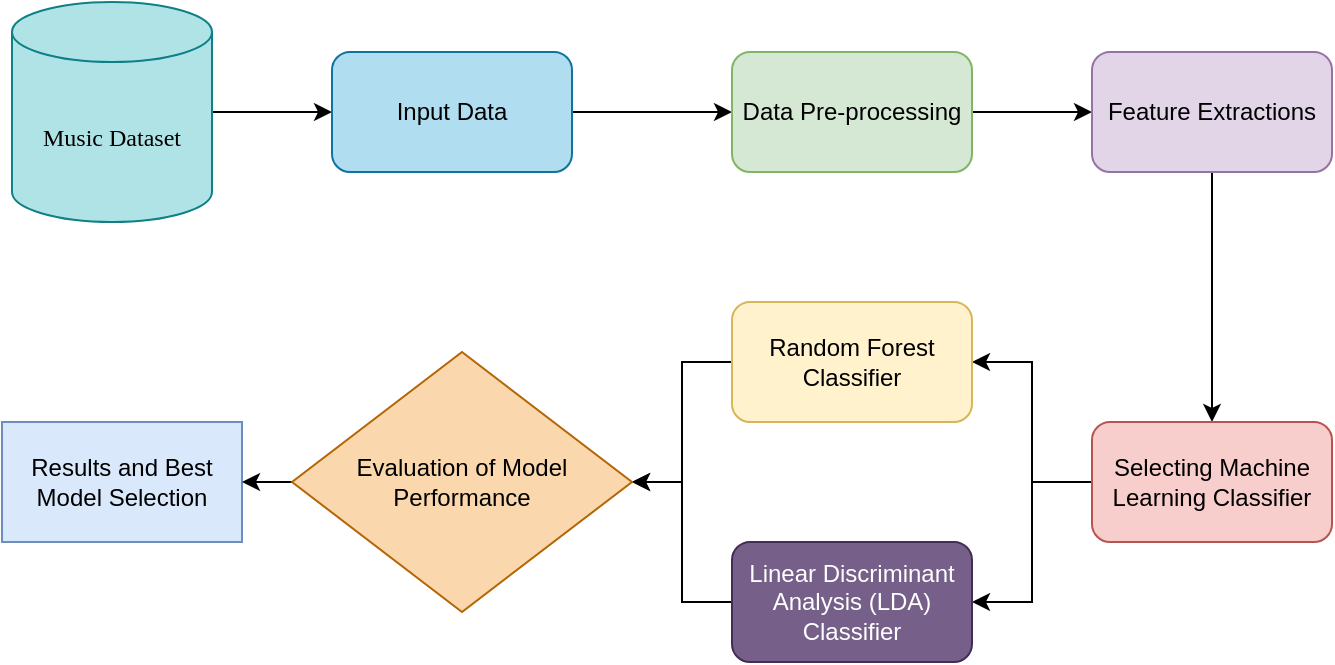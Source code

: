 <mxfile version="21.1.8" type="github">
  <diagram name="Page-1" id="KCYgNrp8mzLGK3hBjVOz">
    <mxGraphModel dx="1000" dy="646" grid="1" gridSize="10" guides="1" tooltips="1" connect="1" arrows="1" fold="1" page="1" pageScale="1" pageWidth="850" pageHeight="1100" math="0" shadow="0">
      <root>
        <mxCell id="0" />
        <mxCell id="1" parent="0" />
        <mxCell id="YtpAy4mG23N0Q5VTQB2m-3" style="edgeStyle=orthogonalEdgeStyle;rounded=0;orthogonalLoop=1;jettySize=auto;html=1;exitX=1;exitY=0.5;exitDx=0;exitDy=0;exitPerimeter=0;entryX=0;entryY=0.5;entryDx=0;entryDy=0;" edge="1" parent="1" source="YtpAy4mG23N0Q5VTQB2m-1" target="YtpAy4mG23N0Q5VTQB2m-2">
          <mxGeometry relative="1" as="geometry" />
        </mxCell>
        <mxCell id="YtpAy4mG23N0Q5VTQB2m-1" value="&lt;font face=&quot;Times New Roman&quot;&gt;Music Dataset&lt;/font&gt;" style="shape=cylinder3;whiteSpace=wrap;html=1;boundedLbl=1;backgroundOutline=1;size=15;fillColor=#b0e3e6;strokeColor=#0e8088;" vertex="1" parent="1">
          <mxGeometry x="30" y="60" width="100" height="110" as="geometry" />
        </mxCell>
        <mxCell id="YtpAy4mG23N0Q5VTQB2m-10" style="edgeStyle=orthogonalEdgeStyle;rounded=0;orthogonalLoop=1;jettySize=auto;html=1;exitX=1;exitY=0.5;exitDx=0;exitDy=0;entryX=0;entryY=0.5;entryDx=0;entryDy=0;" edge="1" parent="1" source="YtpAy4mG23N0Q5VTQB2m-2" target="YtpAy4mG23N0Q5VTQB2m-7">
          <mxGeometry relative="1" as="geometry" />
        </mxCell>
        <mxCell id="YtpAy4mG23N0Q5VTQB2m-2" value="Input Data" style="rounded=1;whiteSpace=wrap;html=1;fillColor=#b1ddf0;strokeColor=#10739e;" vertex="1" parent="1">
          <mxGeometry x="190" y="85" width="120" height="60" as="geometry" />
        </mxCell>
        <mxCell id="YtpAy4mG23N0Q5VTQB2m-11" style="edgeStyle=orthogonalEdgeStyle;rounded=0;orthogonalLoop=1;jettySize=auto;html=1;exitX=1;exitY=0.5;exitDx=0;exitDy=0;entryX=0;entryY=0.5;entryDx=0;entryDy=0;" edge="1" parent="1" source="YtpAy4mG23N0Q5VTQB2m-7" target="YtpAy4mG23N0Q5VTQB2m-8">
          <mxGeometry relative="1" as="geometry" />
        </mxCell>
        <mxCell id="YtpAy4mG23N0Q5VTQB2m-7" value="Data Pre-processing" style="rounded=1;whiteSpace=wrap;html=1;fillColor=#d5e8d4;strokeColor=#82b366;" vertex="1" parent="1">
          <mxGeometry x="390" y="85" width="120" height="60" as="geometry" />
        </mxCell>
        <mxCell id="YtpAy4mG23N0Q5VTQB2m-12" style="edgeStyle=orthogonalEdgeStyle;rounded=0;orthogonalLoop=1;jettySize=auto;html=1;exitX=0.5;exitY=1;exitDx=0;exitDy=0;entryX=0.5;entryY=0;entryDx=0;entryDy=0;" edge="1" parent="1" source="YtpAy4mG23N0Q5VTQB2m-8" target="YtpAy4mG23N0Q5VTQB2m-9">
          <mxGeometry relative="1" as="geometry" />
        </mxCell>
        <mxCell id="YtpAy4mG23N0Q5VTQB2m-8" value="Feature Extractions" style="rounded=1;whiteSpace=wrap;html=1;fillColor=#e1d5e7;strokeColor=#9673a6;" vertex="1" parent="1">
          <mxGeometry x="570" y="85" width="120" height="60" as="geometry" />
        </mxCell>
        <mxCell id="YtpAy4mG23N0Q5VTQB2m-15" style="edgeStyle=orthogonalEdgeStyle;rounded=0;orthogonalLoop=1;jettySize=auto;html=1;entryX=1;entryY=0.5;entryDx=0;entryDy=0;" edge="1" parent="1" source="YtpAy4mG23N0Q5VTQB2m-9" target="YtpAy4mG23N0Q5VTQB2m-13">
          <mxGeometry relative="1" as="geometry" />
        </mxCell>
        <mxCell id="YtpAy4mG23N0Q5VTQB2m-16" style="edgeStyle=orthogonalEdgeStyle;rounded=0;orthogonalLoop=1;jettySize=auto;html=1;entryX=1;entryY=0.5;entryDx=0;entryDy=0;" edge="1" parent="1" source="YtpAy4mG23N0Q5VTQB2m-9" target="YtpAy4mG23N0Q5VTQB2m-14">
          <mxGeometry relative="1" as="geometry" />
        </mxCell>
        <mxCell id="YtpAy4mG23N0Q5VTQB2m-9" value="Selecting Machine Learning Classifier" style="rounded=1;whiteSpace=wrap;html=1;fillColor=#f8cecc;strokeColor=#b85450;" vertex="1" parent="1">
          <mxGeometry x="570" y="270" width="120" height="60" as="geometry" />
        </mxCell>
        <mxCell id="YtpAy4mG23N0Q5VTQB2m-19" style="edgeStyle=orthogonalEdgeStyle;rounded=0;orthogonalLoop=1;jettySize=auto;html=1;" edge="1" parent="1" source="YtpAy4mG23N0Q5VTQB2m-13" target="YtpAy4mG23N0Q5VTQB2m-18">
          <mxGeometry relative="1" as="geometry" />
        </mxCell>
        <mxCell id="YtpAy4mG23N0Q5VTQB2m-13" value="Random Forest Classifier" style="rounded=1;whiteSpace=wrap;html=1;fillColor=#fff2cc;strokeColor=#d6b656;" vertex="1" parent="1">
          <mxGeometry x="390" y="210" width="120" height="60" as="geometry" />
        </mxCell>
        <mxCell id="YtpAy4mG23N0Q5VTQB2m-20" style="edgeStyle=orthogonalEdgeStyle;rounded=0;orthogonalLoop=1;jettySize=auto;html=1;exitX=0;exitY=0.5;exitDx=0;exitDy=0;" edge="1" parent="1" source="YtpAy4mG23N0Q5VTQB2m-14" target="YtpAy4mG23N0Q5VTQB2m-18">
          <mxGeometry relative="1" as="geometry" />
        </mxCell>
        <mxCell id="YtpAy4mG23N0Q5VTQB2m-14" value="Linear Discriminant Analysis (LDA) Classifier" style="rounded=1;whiteSpace=wrap;html=1;fillColor=#76608a;strokeColor=#432D57;fontColor=#ffffff;" vertex="1" parent="1">
          <mxGeometry x="390" y="330" width="120" height="60" as="geometry" />
        </mxCell>
        <mxCell id="YtpAy4mG23N0Q5VTQB2m-17" value="Results and Best Model Selection" style="rounded=0;whiteSpace=wrap;html=1;fillColor=#dae8fc;strokeColor=#6c8ebf;" vertex="1" parent="1">
          <mxGeometry x="25" y="270" width="120" height="60" as="geometry" />
        </mxCell>
        <mxCell id="YtpAy4mG23N0Q5VTQB2m-22" style="edgeStyle=orthogonalEdgeStyle;rounded=0;orthogonalLoop=1;jettySize=auto;html=1;exitX=0;exitY=0.5;exitDx=0;exitDy=0;entryX=1;entryY=0.5;entryDx=0;entryDy=0;" edge="1" parent="1" source="YtpAy4mG23N0Q5VTQB2m-18" target="YtpAy4mG23N0Q5VTQB2m-17">
          <mxGeometry relative="1" as="geometry" />
        </mxCell>
        <mxCell id="YtpAy4mG23N0Q5VTQB2m-18" value="Evaluation of Model Performance" style="rhombus;whiteSpace=wrap;html=1;fillColor=#fad7ac;strokeColor=#b46504;" vertex="1" parent="1">
          <mxGeometry x="170" y="235" width="170" height="130" as="geometry" />
        </mxCell>
      </root>
    </mxGraphModel>
  </diagram>
</mxfile>
